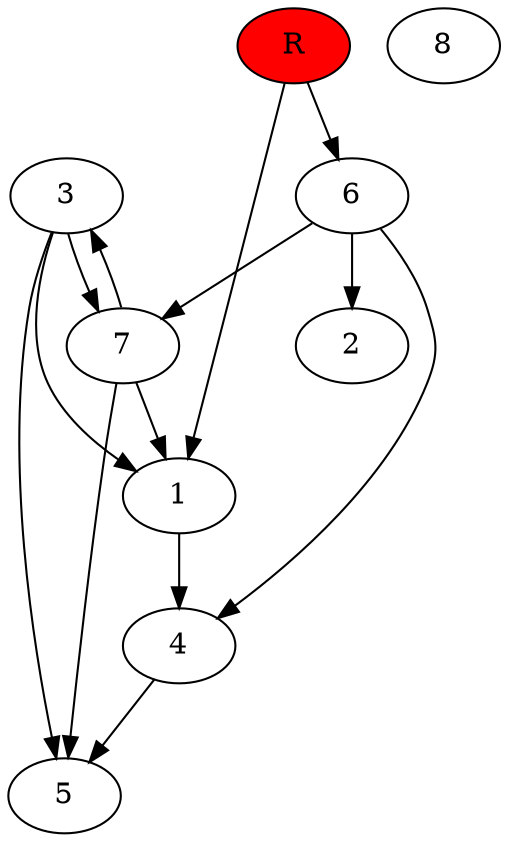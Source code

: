 digraph prb60409 {
	1
	2
	3
	4
	5
	6
	7
	8
	R [fillcolor="#ff0000" style=filled]
	1 -> 4
	3 -> 1
	3 -> 5
	3 -> 7
	4 -> 5
	6 -> 2
	6 -> 4
	6 -> 7
	7 -> 1
	7 -> 3
	7 -> 5
	R -> 1
	R -> 6
}
